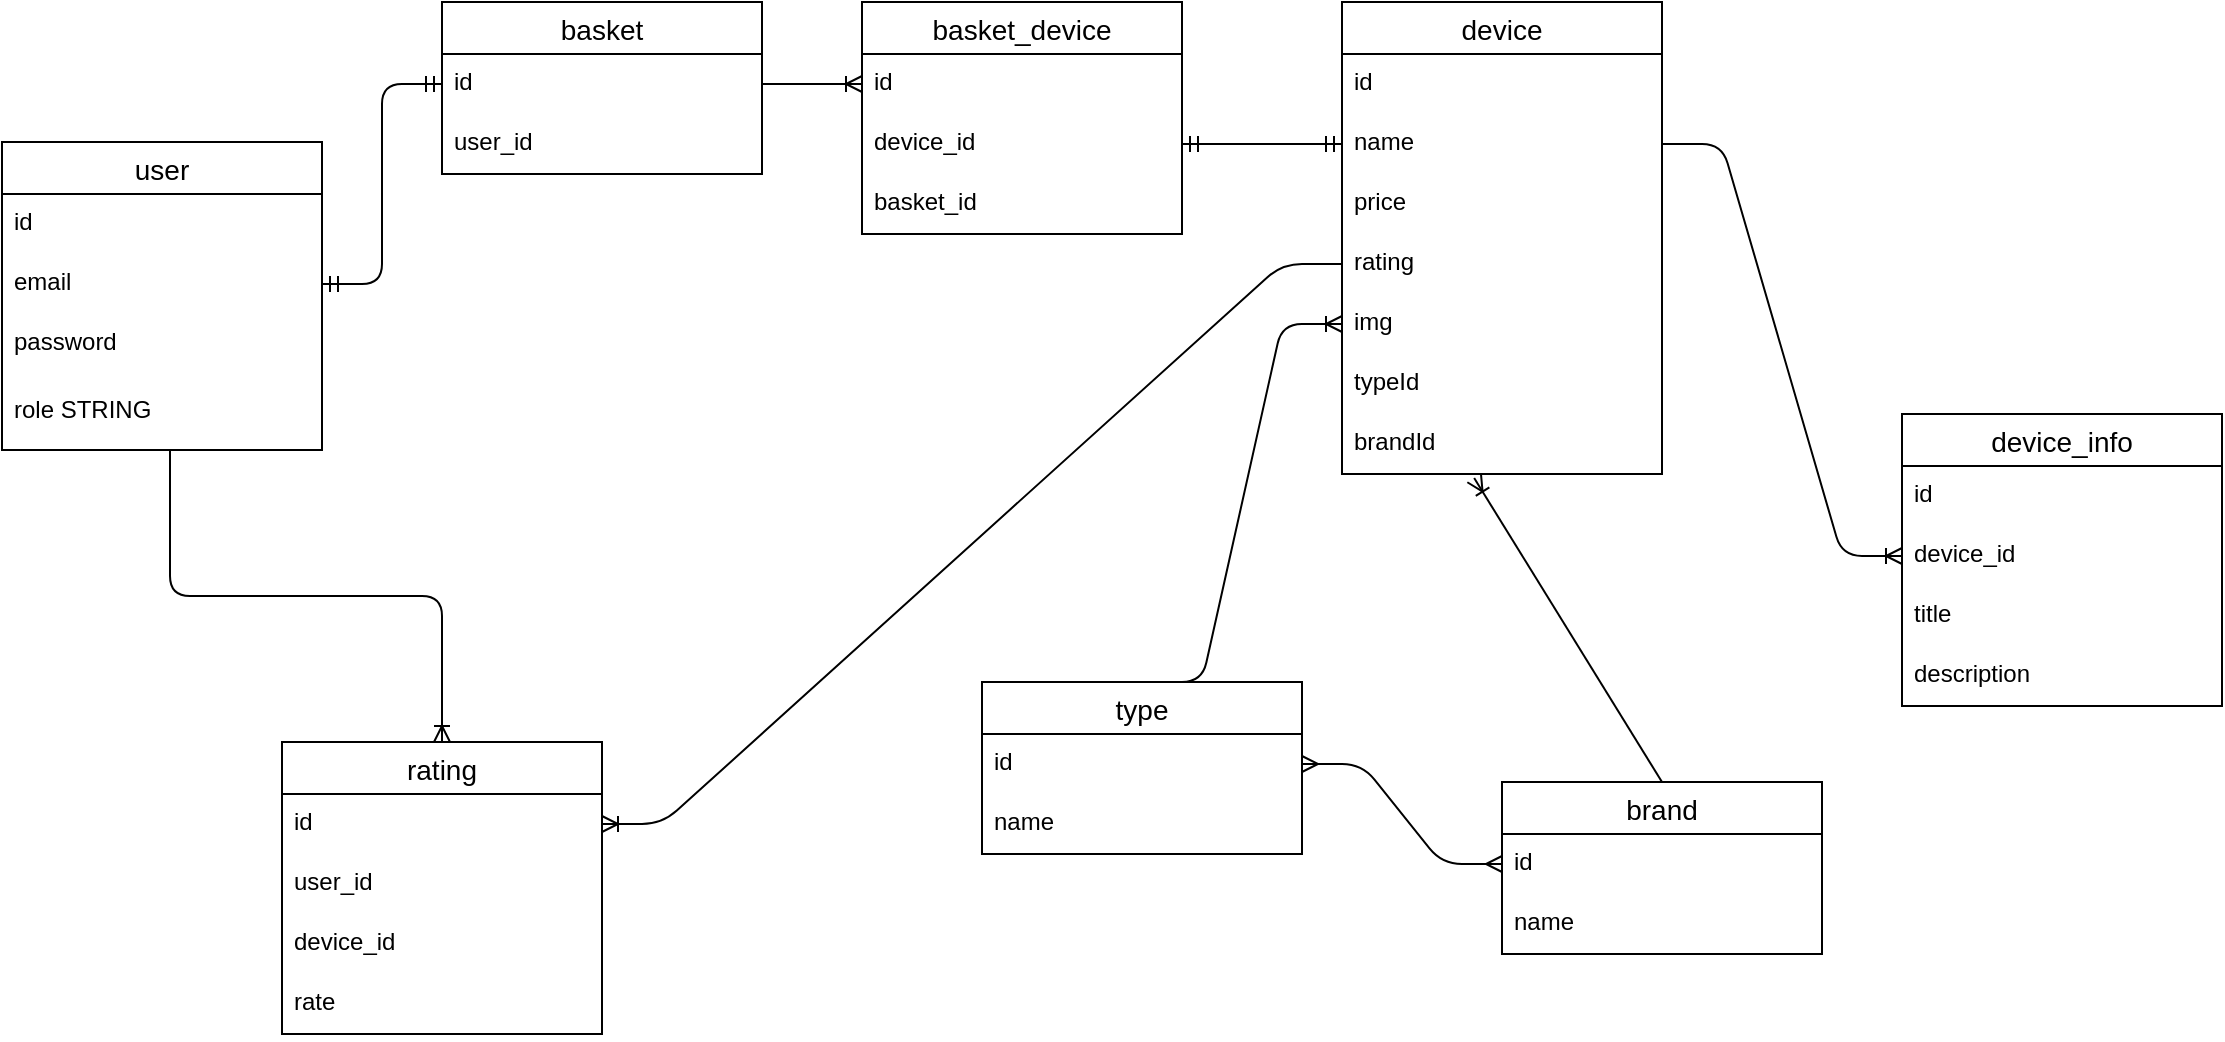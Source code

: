 <mxfile version="15.1.4" type="github">
  <diagram id="XcUNRqSizJ1VcKAf1bPC" name="Page-1">
    <mxGraphModel dx="1422" dy="762" grid="1" gridSize="10" guides="1" tooltips="1" connect="1" arrows="1" fold="1" page="1" pageScale="1" pageWidth="1169" pageHeight="827" background="none" math="0" shadow="0">
      <root>
        <mxCell id="0" />
        <mxCell id="1" parent="0" />
        <mxCell id="h3X4TpUu7TZIohihmzUw-1" value="user" style="swimlane;fontStyle=0;childLayout=stackLayout;horizontal=1;startSize=26;horizontalStack=0;resizeParent=1;resizeParentMax=0;resizeLast=0;collapsible=1;marginBottom=0;align=center;fontSize=14;" vertex="1" parent="1">
          <mxGeometry x="20" y="80" width="160" height="154" as="geometry" />
        </mxCell>
        <mxCell id="h3X4TpUu7TZIohihmzUw-2" value="id " style="text;strokeColor=none;fillColor=none;spacingLeft=4;spacingRight=4;overflow=hidden;rotatable=0;points=[[0,0.5],[1,0.5]];portConstraint=eastwest;fontSize=12;" vertex="1" parent="h3X4TpUu7TZIohihmzUw-1">
          <mxGeometry y="26" width="160" height="30" as="geometry" />
        </mxCell>
        <mxCell id="h3X4TpUu7TZIohihmzUw-3" value="email" style="text;strokeColor=none;fillColor=none;spacingLeft=4;spacingRight=4;overflow=hidden;rotatable=0;points=[[0,0.5],[1,0.5]];portConstraint=eastwest;fontSize=12;" vertex="1" parent="h3X4TpUu7TZIohihmzUw-1">
          <mxGeometry y="56" width="160" height="30" as="geometry" />
        </mxCell>
        <mxCell id="h3X4TpUu7TZIohihmzUw-4" value="password" style="text;strokeColor=none;spacingLeft=4;spacingRight=4;overflow=hidden;rotatable=0;points=[[0,0.5],[1,0.5]];portConstraint=eastwest;fontSize=12;" vertex="1" parent="h3X4TpUu7TZIohihmzUw-1">
          <mxGeometry y="86" width="160" height="34" as="geometry" />
        </mxCell>
        <mxCell id="h3X4TpUu7TZIohihmzUw-5" value="role STRING" style="text;strokeColor=none;spacingLeft=4;spacingRight=4;overflow=hidden;rotatable=0;points=[[0,0.5],[1,0.5]];portConstraint=eastwest;fontSize=12;" vertex="1" parent="h3X4TpUu7TZIohihmzUw-1">
          <mxGeometry y="120" width="160" height="34" as="geometry" />
        </mxCell>
        <mxCell id="h3X4TpUu7TZIohihmzUw-6" value="basket" style="swimlane;fontStyle=0;childLayout=stackLayout;horizontal=1;startSize=26;horizontalStack=0;resizeParent=1;resizeParentMax=0;resizeLast=0;collapsible=1;marginBottom=0;align=center;fontSize=14;" vertex="1" parent="1">
          <mxGeometry x="240" y="10" width="160" height="86" as="geometry" />
        </mxCell>
        <mxCell id="h3X4TpUu7TZIohihmzUw-7" value="id " style="text;strokeColor=none;fillColor=none;spacingLeft=4;spacingRight=4;overflow=hidden;rotatable=0;points=[[0,0.5],[1,0.5]];portConstraint=eastwest;fontSize=12;" vertex="1" parent="h3X4TpUu7TZIohihmzUw-6">
          <mxGeometry y="26" width="160" height="30" as="geometry" />
        </mxCell>
        <mxCell id="h3X4TpUu7TZIohihmzUw-8" value="user_id" style="text;strokeColor=none;fillColor=none;spacingLeft=4;spacingRight=4;overflow=hidden;rotatable=0;points=[[0,0.5],[1,0.5]];portConstraint=eastwest;fontSize=12;" vertex="1" parent="h3X4TpUu7TZIohihmzUw-6">
          <mxGeometry y="56" width="160" height="30" as="geometry" />
        </mxCell>
        <mxCell id="h3X4TpUu7TZIohihmzUw-11" value="" style="edgeStyle=entityRelationEdgeStyle;fontSize=12;html=1;endArrow=ERmandOne;startArrow=ERmandOne;exitX=1;exitY=0.5;exitDx=0;exitDy=0;entryX=0;entryY=0.5;entryDx=0;entryDy=0;" edge="1" parent="1" source="h3X4TpUu7TZIohihmzUw-3" target="h3X4TpUu7TZIohihmzUw-7">
          <mxGeometry width="100" height="100" relative="1" as="geometry">
            <mxPoint x="360" y="440" as="sourcePoint" />
            <mxPoint x="460" y="340" as="targetPoint" />
          </mxGeometry>
        </mxCell>
        <mxCell id="h3X4TpUu7TZIohihmzUw-12" value="device" style="swimlane;fontStyle=0;childLayout=stackLayout;horizontal=1;startSize=26;horizontalStack=0;resizeParent=1;resizeParentMax=0;resizeLast=0;collapsible=1;marginBottom=0;align=center;fontSize=14;fillColor=none;" vertex="1" parent="1">
          <mxGeometry x="690" y="10" width="160" height="236" as="geometry" />
        </mxCell>
        <mxCell id="h3X4TpUu7TZIohihmzUw-13" value="id" style="text;strokeColor=none;fillColor=none;spacingLeft=4;spacingRight=4;overflow=hidden;rotatable=0;points=[[0,0.5],[1,0.5]];portConstraint=eastwest;fontSize=12;" vertex="1" parent="h3X4TpUu7TZIohihmzUw-12">
          <mxGeometry y="26" width="160" height="30" as="geometry" />
        </mxCell>
        <mxCell id="h3X4TpUu7TZIohihmzUw-14" value="name" style="text;strokeColor=none;fillColor=none;spacingLeft=4;spacingRight=4;overflow=hidden;rotatable=0;points=[[0,0.5],[1,0.5]];portConstraint=eastwest;fontSize=12;" vertex="1" parent="h3X4TpUu7TZIohihmzUw-12">
          <mxGeometry y="56" width="160" height="30" as="geometry" />
        </mxCell>
        <mxCell id="h3X4TpUu7TZIohihmzUw-15" value="price" style="text;strokeColor=none;fillColor=none;spacingLeft=4;spacingRight=4;overflow=hidden;rotatable=0;points=[[0,0.5],[1,0.5]];portConstraint=eastwest;fontSize=12;" vertex="1" parent="h3X4TpUu7TZIohihmzUw-12">
          <mxGeometry y="86" width="160" height="30" as="geometry" />
        </mxCell>
        <mxCell id="h3X4TpUu7TZIohihmzUw-17" value="rating" style="text;strokeColor=none;fillColor=none;spacingLeft=4;spacingRight=4;overflow=hidden;rotatable=0;points=[[0,0.5],[1,0.5]];portConstraint=eastwest;fontSize=12;" vertex="1" parent="h3X4TpUu7TZIohihmzUw-12">
          <mxGeometry y="116" width="160" height="30" as="geometry" />
        </mxCell>
        <mxCell id="h3X4TpUu7TZIohihmzUw-18" value="img" style="text;strokeColor=none;fillColor=none;spacingLeft=4;spacingRight=4;overflow=hidden;rotatable=0;points=[[0,0.5],[1,0.5]];portConstraint=eastwest;fontSize=12;" vertex="1" parent="h3X4TpUu7TZIohihmzUw-12">
          <mxGeometry y="146" width="160" height="30" as="geometry" />
        </mxCell>
        <mxCell id="h3X4TpUu7TZIohihmzUw-19" value="typeId" style="text;strokeColor=none;fillColor=none;spacingLeft=4;spacingRight=4;overflow=hidden;rotatable=0;points=[[0,0.5],[1,0.5]];portConstraint=eastwest;fontSize=12;" vertex="1" parent="h3X4TpUu7TZIohihmzUw-12">
          <mxGeometry y="176" width="160" height="30" as="geometry" />
        </mxCell>
        <mxCell id="h3X4TpUu7TZIohihmzUw-20" value="brandId" style="text;strokeColor=none;fillColor=none;spacingLeft=4;spacingRight=4;overflow=hidden;rotatable=0;points=[[0,0.5],[1,0.5]];portConstraint=eastwest;fontSize=12;" vertex="1" parent="h3X4TpUu7TZIohihmzUw-12">
          <mxGeometry y="206" width="160" height="30" as="geometry" />
        </mxCell>
        <mxCell id="h3X4TpUu7TZIohihmzUw-29" value="type" style="swimlane;fontStyle=0;childLayout=stackLayout;horizontal=1;startSize=26;horizontalStack=0;resizeParent=1;resizeParentMax=0;resizeLast=0;collapsible=1;marginBottom=0;align=center;fontSize=14;fillColor=none;" vertex="1" parent="1">
          <mxGeometry x="510" y="350" width="160" height="86" as="geometry" />
        </mxCell>
        <mxCell id="h3X4TpUu7TZIohihmzUw-30" value="id" style="text;strokeColor=none;fillColor=none;spacingLeft=4;spacingRight=4;overflow=hidden;rotatable=0;points=[[0,0.5],[1,0.5]];portConstraint=eastwest;fontSize=12;" vertex="1" parent="h3X4TpUu7TZIohihmzUw-29">
          <mxGeometry y="26" width="160" height="30" as="geometry" />
        </mxCell>
        <mxCell id="h3X4TpUu7TZIohihmzUw-31" value="name" style="text;strokeColor=none;fillColor=none;spacingLeft=4;spacingRight=4;overflow=hidden;rotatable=0;points=[[0,0.5],[1,0.5]];portConstraint=eastwest;fontSize=12;" vertex="1" parent="h3X4TpUu7TZIohihmzUw-29">
          <mxGeometry y="56" width="160" height="30" as="geometry" />
        </mxCell>
        <mxCell id="h3X4TpUu7TZIohihmzUw-33" value="brand" style="swimlane;fontStyle=0;childLayout=stackLayout;horizontal=1;startSize=26;horizontalStack=0;resizeParent=1;resizeParentMax=0;resizeLast=0;collapsible=1;marginBottom=0;align=center;fontSize=14;fillColor=none;" vertex="1" parent="1">
          <mxGeometry x="770" y="400" width="160" height="86" as="geometry" />
        </mxCell>
        <mxCell id="h3X4TpUu7TZIohihmzUw-34" value="id" style="text;strokeColor=none;fillColor=none;spacingLeft=4;spacingRight=4;overflow=hidden;rotatable=0;points=[[0,0.5],[1,0.5]];portConstraint=eastwest;fontSize=12;" vertex="1" parent="h3X4TpUu7TZIohihmzUw-33">
          <mxGeometry y="26" width="160" height="30" as="geometry" />
        </mxCell>
        <mxCell id="h3X4TpUu7TZIohihmzUw-35" value="name" style="text;strokeColor=none;fillColor=none;spacingLeft=4;spacingRight=4;overflow=hidden;rotatable=0;points=[[0,0.5],[1,0.5]];portConstraint=eastwest;fontSize=12;" vertex="1" parent="h3X4TpUu7TZIohihmzUw-33">
          <mxGeometry y="56" width="160" height="30" as="geometry" />
        </mxCell>
        <mxCell id="h3X4TpUu7TZIohihmzUw-37" value="" style="edgeStyle=entityRelationEdgeStyle;fontSize=12;html=1;endArrow=ERoneToMany;exitX=0.5;exitY=0;exitDx=0;exitDy=0;entryX=0;entryY=0.5;entryDx=0;entryDy=0;" edge="1" parent="1" source="h3X4TpUu7TZIohihmzUw-29" target="h3X4TpUu7TZIohihmzUw-18">
          <mxGeometry width="100" height="100" relative="1" as="geometry">
            <mxPoint x="360" y="440" as="sourcePoint" />
            <mxPoint x="540" y="301" as="targetPoint" />
          </mxGeometry>
        </mxCell>
        <mxCell id="h3X4TpUu7TZIohihmzUw-40" value="" style="fontSize=12;html=1;endArrow=ERoneToMany;exitX=0.5;exitY=0;exitDx=0;exitDy=0;entryX=0.413;entryY=1.067;entryDx=0;entryDy=0;entryPerimeter=0;" edge="1" parent="1" source="h3X4TpUu7TZIohihmzUw-33" target="h3X4TpUu7TZIohihmzUw-20">
          <mxGeometry width="100" height="100" relative="1" as="geometry">
            <mxPoint x="360" y="440" as="sourcePoint" />
            <mxPoint x="480" y="275" as="targetPoint" />
          </mxGeometry>
        </mxCell>
        <mxCell id="h3X4TpUu7TZIohihmzUw-41" value="" style="edgeStyle=entityRelationEdgeStyle;fontSize=12;html=1;endArrow=ERmany;startArrow=ERmany;entryX=0;entryY=0.5;entryDx=0;entryDy=0;exitX=1;exitY=0.5;exitDx=0;exitDy=0;" edge="1" parent="1" source="h3X4TpUu7TZIohihmzUw-30" target="h3X4TpUu7TZIohihmzUw-34">
          <mxGeometry width="100" height="100" relative="1" as="geometry">
            <mxPoint x="360" y="440" as="sourcePoint" />
            <mxPoint x="460" y="340" as="targetPoint" />
          </mxGeometry>
        </mxCell>
        <mxCell id="h3X4TpUu7TZIohihmzUw-43" value="device_info" style="swimlane;fontStyle=0;childLayout=stackLayout;horizontal=1;startSize=26;horizontalStack=0;resizeParent=1;resizeParentMax=0;resizeLast=0;collapsible=1;marginBottom=0;align=center;fontSize=14;fillColor=none;" vertex="1" parent="1">
          <mxGeometry x="970" y="216" width="160" height="146" as="geometry" />
        </mxCell>
        <mxCell id="h3X4TpUu7TZIohihmzUw-44" value="id" style="text;strokeColor=none;fillColor=none;spacingLeft=4;spacingRight=4;overflow=hidden;rotatable=0;points=[[0,0.5],[1,0.5]];portConstraint=eastwest;fontSize=12;" vertex="1" parent="h3X4TpUu7TZIohihmzUw-43">
          <mxGeometry y="26" width="160" height="30" as="geometry" />
        </mxCell>
        <mxCell id="h3X4TpUu7TZIohihmzUw-45" value="device_id" style="text;strokeColor=none;fillColor=none;spacingLeft=4;spacingRight=4;overflow=hidden;rotatable=0;points=[[0,0.5],[1,0.5]];portConstraint=eastwest;fontSize=12;" vertex="1" parent="h3X4TpUu7TZIohihmzUw-43">
          <mxGeometry y="56" width="160" height="30" as="geometry" />
        </mxCell>
        <mxCell id="h3X4TpUu7TZIohihmzUw-46" value="title" style="text;strokeColor=none;fillColor=none;spacingLeft=4;spacingRight=4;overflow=hidden;rotatable=0;points=[[0,0.5],[1,0.5]];portConstraint=eastwest;fontSize=12;" vertex="1" parent="h3X4TpUu7TZIohihmzUw-43">
          <mxGeometry y="86" width="160" height="30" as="geometry" />
        </mxCell>
        <mxCell id="h3X4TpUu7TZIohihmzUw-48" value="description" style="text;strokeColor=none;fillColor=none;spacingLeft=4;spacingRight=4;overflow=hidden;rotatable=0;points=[[0,0.5],[1,0.5]];portConstraint=eastwest;fontSize=12;" vertex="1" parent="h3X4TpUu7TZIohihmzUw-43">
          <mxGeometry y="116" width="160" height="30" as="geometry" />
        </mxCell>
        <mxCell id="h3X4TpUu7TZIohihmzUw-47" value="" style="edgeStyle=entityRelationEdgeStyle;fontSize=12;html=1;endArrow=ERoneToMany;entryX=0;entryY=0.5;entryDx=0;entryDy=0;" edge="1" parent="1" source="h3X4TpUu7TZIohihmzUw-14" target="h3X4TpUu7TZIohihmzUw-45">
          <mxGeometry width="100" height="100" relative="1" as="geometry">
            <mxPoint x="630" y="140" as="sourcePoint" />
            <mxPoint x="730" y="40" as="targetPoint" />
          </mxGeometry>
        </mxCell>
        <mxCell id="h3X4TpUu7TZIohihmzUw-50" value="basket_device" style="swimlane;fontStyle=0;childLayout=stackLayout;horizontal=1;startSize=26;horizontalStack=0;resizeParent=1;resizeParentMax=0;resizeLast=0;collapsible=1;marginBottom=0;align=center;fontSize=14;fillColor=none;" vertex="1" parent="1">
          <mxGeometry x="450" y="10" width="160" height="116" as="geometry" />
        </mxCell>
        <mxCell id="h3X4TpUu7TZIohihmzUw-51" value="id" style="text;strokeColor=none;fillColor=none;spacingLeft=4;spacingRight=4;overflow=hidden;rotatable=0;points=[[0,0.5],[1,0.5]];portConstraint=eastwest;fontSize=12;" vertex="1" parent="h3X4TpUu7TZIohihmzUw-50">
          <mxGeometry y="26" width="160" height="30" as="geometry" />
        </mxCell>
        <mxCell id="h3X4TpUu7TZIohihmzUw-52" value="device_id" style="text;strokeColor=none;fillColor=none;spacingLeft=4;spacingRight=4;overflow=hidden;rotatable=0;points=[[0,0.5],[1,0.5]];portConstraint=eastwest;fontSize=12;" vertex="1" parent="h3X4TpUu7TZIohihmzUw-50">
          <mxGeometry y="56" width="160" height="30" as="geometry" />
        </mxCell>
        <mxCell id="h3X4TpUu7TZIohihmzUw-53" value="basket_id" style="text;strokeColor=none;fillColor=none;spacingLeft=4;spacingRight=4;overflow=hidden;rotatable=0;points=[[0,0.5],[1,0.5]];portConstraint=eastwest;fontSize=12;" vertex="1" parent="h3X4TpUu7TZIohihmzUw-50">
          <mxGeometry y="86" width="160" height="30" as="geometry" />
        </mxCell>
        <mxCell id="h3X4TpUu7TZIohihmzUw-54" value="" style="edgeStyle=entityRelationEdgeStyle;fontSize=12;html=1;endArrow=ERoneToMany;exitX=1;exitY=0.5;exitDx=0;exitDy=0;entryX=0;entryY=0.5;entryDx=0;entryDy=0;" edge="1" parent="1" source="h3X4TpUu7TZIohihmzUw-7" target="h3X4TpUu7TZIohihmzUw-51">
          <mxGeometry width="100" height="100" relative="1" as="geometry">
            <mxPoint x="390" y="140" as="sourcePoint" />
            <mxPoint x="490" y="40" as="targetPoint" />
          </mxGeometry>
        </mxCell>
        <mxCell id="h3X4TpUu7TZIohihmzUw-56" value="" style="edgeStyle=entityRelationEdgeStyle;fontSize=12;html=1;endArrow=ERmandOne;startArrow=ERmandOne;entryX=0;entryY=0.5;entryDx=0;entryDy=0;exitX=1;exitY=0.5;exitDx=0;exitDy=0;" edge="1" parent="1" source="h3X4TpUu7TZIohihmzUw-52" target="h3X4TpUu7TZIohihmzUw-14">
          <mxGeometry width="100" height="100" relative="1" as="geometry">
            <mxPoint x="620" y="170" as="sourcePoint" />
            <mxPoint x="720" y="70" as="targetPoint" />
          </mxGeometry>
        </mxCell>
        <mxCell id="h3X4TpUu7TZIohihmzUw-58" value="rating" style="swimlane;fontStyle=0;childLayout=stackLayout;horizontal=1;startSize=26;horizontalStack=0;resizeParent=1;resizeParentMax=0;resizeLast=0;collapsible=1;marginBottom=0;align=center;fontSize=14;fillColor=none;" vertex="1" parent="1">
          <mxGeometry x="160" y="380" width="160" height="146" as="geometry" />
        </mxCell>
        <mxCell id="h3X4TpUu7TZIohihmzUw-59" value="id" style="text;strokeColor=none;fillColor=none;spacingLeft=4;spacingRight=4;overflow=hidden;rotatable=0;points=[[0,0.5],[1,0.5]];portConstraint=eastwest;fontSize=12;" vertex="1" parent="h3X4TpUu7TZIohihmzUw-58">
          <mxGeometry y="26" width="160" height="30" as="geometry" />
        </mxCell>
        <mxCell id="h3X4TpUu7TZIohihmzUw-60" value="user_id" style="text;strokeColor=none;fillColor=none;spacingLeft=4;spacingRight=4;overflow=hidden;rotatable=0;points=[[0,0.5],[1,0.5]];portConstraint=eastwest;fontSize=12;" vertex="1" parent="h3X4TpUu7TZIohihmzUw-58">
          <mxGeometry y="56" width="160" height="30" as="geometry" />
        </mxCell>
        <mxCell id="h3X4TpUu7TZIohihmzUw-61" value="device_id" style="text;strokeColor=none;fillColor=none;spacingLeft=4;spacingRight=4;overflow=hidden;rotatable=0;points=[[0,0.5],[1,0.5]];portConstraint=eastwest;fontSize=12;" vertex="1" parent="h3X4TpUu7TZIohihmzUw-58">
          <mxGeometry y="86" width="160" height="30" as="geometry" />
        </mxCell>
        <mxCell id="h3X4TpUu7TZIohihmzUw-62" value="rate" style="text;strokeColor=none;fillColor=none;spacingLeft=4;spacingRight=4;overflow=hidden;rotatable=0;points=[[0,0.5],[1,0.5]];portConstraint=eastwest;fontSize=12;" vertex="1" parent="h3X4TpUu7TZIohihmzUw-58">
          <mxGeometry y="116" width="160" height="30" as="geometry" />
        </mxCell>
        <mxCell id="h3X4TpUu7TZIohihmzUw-67" value="" style="edgeStyle=orthogonalEdgeStyle;fontSize=12;html=1;endArrow=ERoneToMany;exitX=0.525;exitY=1;exitDx=0;exitDy=0;exitPerimeter=0;entryX=0.5;entryY=0;entryDx=0;entryDy=0;" edge="1" parent="1" source="h3X4TpUu7TZIohihmzUw-5" target="h3X4TpUu7TZIohihmzUw-58">
          <mxGeometry width="100" height="100" relative="1" as="geometry">
            <mxPoint x="280" y="300" as="sourcePoint" />
            <mxPoint x="380" y="200" as="targetPoint" />
          </mxGeometry>
        </mxCell>
        <mxCell id="h3X4TpUu7TZIohihmzUw-68" value="" style="edgeStyle=entityRelationEdgeStyle;fontSize=12;html=1;endArrow=ERoneToMany;exitX=0;exitY=0.5;exitDx=0;exitDy=0;entryX=1;entryY=0.5;entryDx=0;entryDy=0;" edge="1" parent="1" source="h3X4TpUu7TZIohihmzUw-17" target="h3X4TpUu7TZIohihmzUw-59">
          <mxGeometry width="100" height="100" relative="1" as="geometry">
            <mxPoint x="510" y="280" as="sourcePoint" />
            <mxPoint x="410" y="370" as="targetPoint" />
          </mxGeometry>
        </mxCell>
      </root>
    </mxGraphModel>
  </diagram>
</mxfile>
